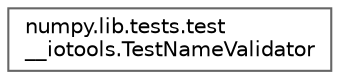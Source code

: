 digraph "Graphical Class Hierarchy"
{
 // LATEX_PDF_SIZE
  bgcolor="transparent";
  edge [fontname=Helvetica,fontsize=10,labelfontname=Helvetica,labelfontsize=10];
  node [fontname=Helvetica,fontsize=10,shape=box,height=0.2,width=0.4];
  rankdir="LR";
  Node0 [id="Node000000",label="numpy.lib.tests.test\l__iotools.TestNameValidator",height=0.2,width=0.4,color="grey40", fillcolor="white", style="filled",URL="$df/d7e/classnumpy_1_1lib_1_1tests_1_1test____iotools_1_1TestNameValidator.html",tooltip=" "];
}
